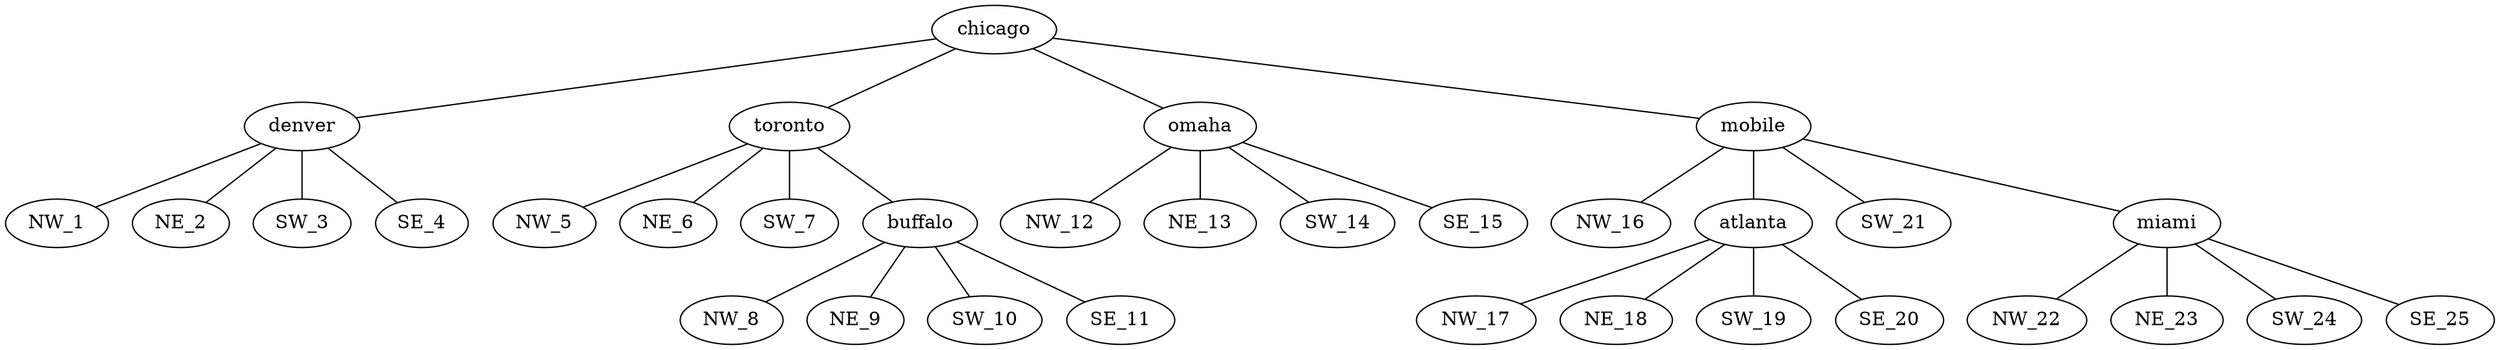 graph T{
chicago;
chicago -- denver;
denver;
denver -- NW_1;
denver -- NE_2;
denver -- SW_3;
denver -- SE_4;
chicago -- toronto;
toronto;
toronto -- NW_5;
toronto -- NE_6;
toronto -- SW_7;
toronto -- buffalo;
buffalo;
buffalo -- NW_8;
buffalo -- NE_9;
buffalo -- SW_10;
buffalo -- SE_11;
chicago -- omaha;
omaha;
omaha -- NW_12;
omaha -- NE_13;
omaha -- SW_14;
omaha -- SE_15;
chicago -- mobile;
mobile;
mobile -- NW_16;
mobile -- atlanta;
atlanta;
atlanta -- NW_17;
atlanta -- NE_18;
atlanta -- SW_19;
atlanta -- SE_20;
mobile -- SW_21;
mobile -- miami;
miami;
miami -- NW_22;
miami -- NE_23;
miami -- SW_24;
miami -- SE_25;
}
